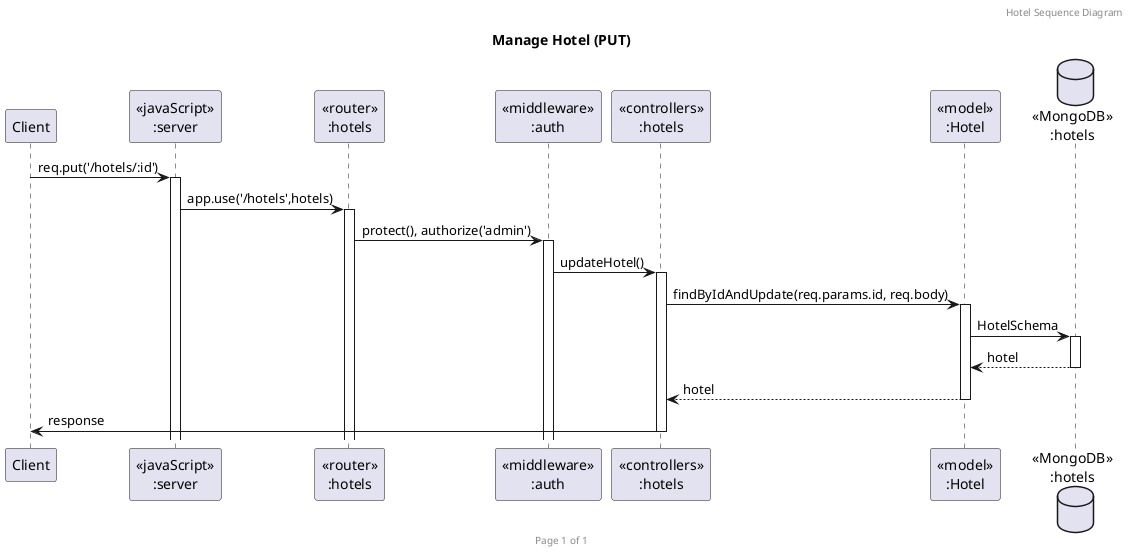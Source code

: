     @startuml Manage Hotel (PUT)

    header Hotel Sequence Diagram
    footer Page %page% of %lastpage%
    title "Manage Hotel (PUT)"

    participant "Client" as client
    participant "<<javaScript>>\n:server" as server
    participant "<<router>>\n:hotels" as routerHotels
    participant "<<middleware>>\n:auth" as middleAuth
    participant "<<controllers>>\n:hotels" as controllersHotels
    participant "<<model>>\n:Hotel" as modelHotel
    database "<<MongoDB>>\n:hotels" as HotelsDatabase

    client-> server ++:req.put('/hotels/:id')
    server->routerHotels ++:app.use('/hotels',hotels)
    routerHotels -> middleAuth ++: protect(), authorize('admin')
    middleAuth -> controllersHotels ++:updateHotel()
    controllersHotels->modelHotel ++: findByIdAndUpdate(req.params.id, req.body)
    modelHotel ->HotelsDatabase ++: HotelSchema
    HotelsDatabase --> modelHotel --: hotel
    controllersHotels <-- modelHotel --:hotel
    controllersHotels->client --:response

    @enduml
